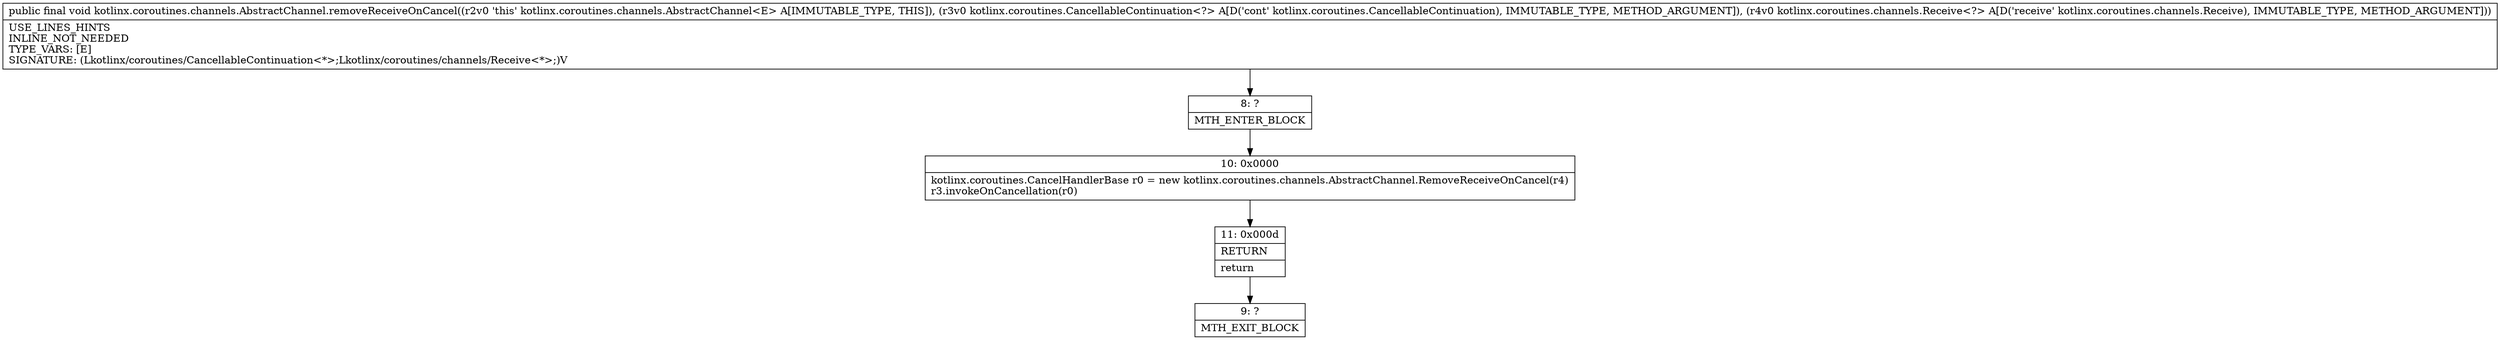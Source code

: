 digraph "CFG forkotlinx.coroutines.channels.AbstractChannel.removeReceiveOnCancel(Lkotlinx\/coroutines\/CancellableContinuation;Lkotlinx\/coroutines\/channels\/Receive;)V" {
Node_8 [shape=record,label="{8\:\ ?|MTH_ENTER_BLOCK\l}"];
Node_10 [shape=record,label="{10\:\ 0x0000|kotlinx.coroutines.CancelHandlerBase r0 = new kotlinx.coroutines.channels.AbstractChannel.RemoveReceiveOnCancel(r4)\lr3.invokeOnCancellation(r0)\l}"];
Node_11 [shape=record,label="{11\:\ 0x000d|RETURN\l|return\l}"];
Node_9 [shape=record,label="{9\:\ ?|MTH_EXIT_BLOCK\l}"];
MethodNode[shape=record,label="{public final void kotlinx.coroutines.channels.AbstractChannel.removeReceiveOnCancel((r2v0 'this' kotlinx.coroutines.channels.AbstractChannel\<E\> A[IMMUTABLE_TYPE, THIS]), (r3v0 kotlinx.coroutines.CancellableContinuation\<?\> A[D('cont' kotlinx.coroutines.CancellableContinuation), IMMUTABLE_TYPE, METHOD_ARGUMENT]), (r4v0 kotlinx.coroutines.channels.Receive\<?\> A[D('receive' kotlinx.coroutines.channels.Receive), IMMUTABLE_TYPE, METHOD_ARGUMENT]))  | USE_LINES_HINTS\lINLINE_NOT_NEEDED\lTYPE_VARS: [E]\lSIGNATURE: (Lkotlinx\/coroutines\/CancellableContinuation\<*\>;Lkotlinx\/coroutines\/channels\/Receive\<*\>;)V\l}"];
MethodNode -> Node_8;Node_8 -> Node_10;
Node_10 -> Node_11;
Node_11 -> Node_9;
}

